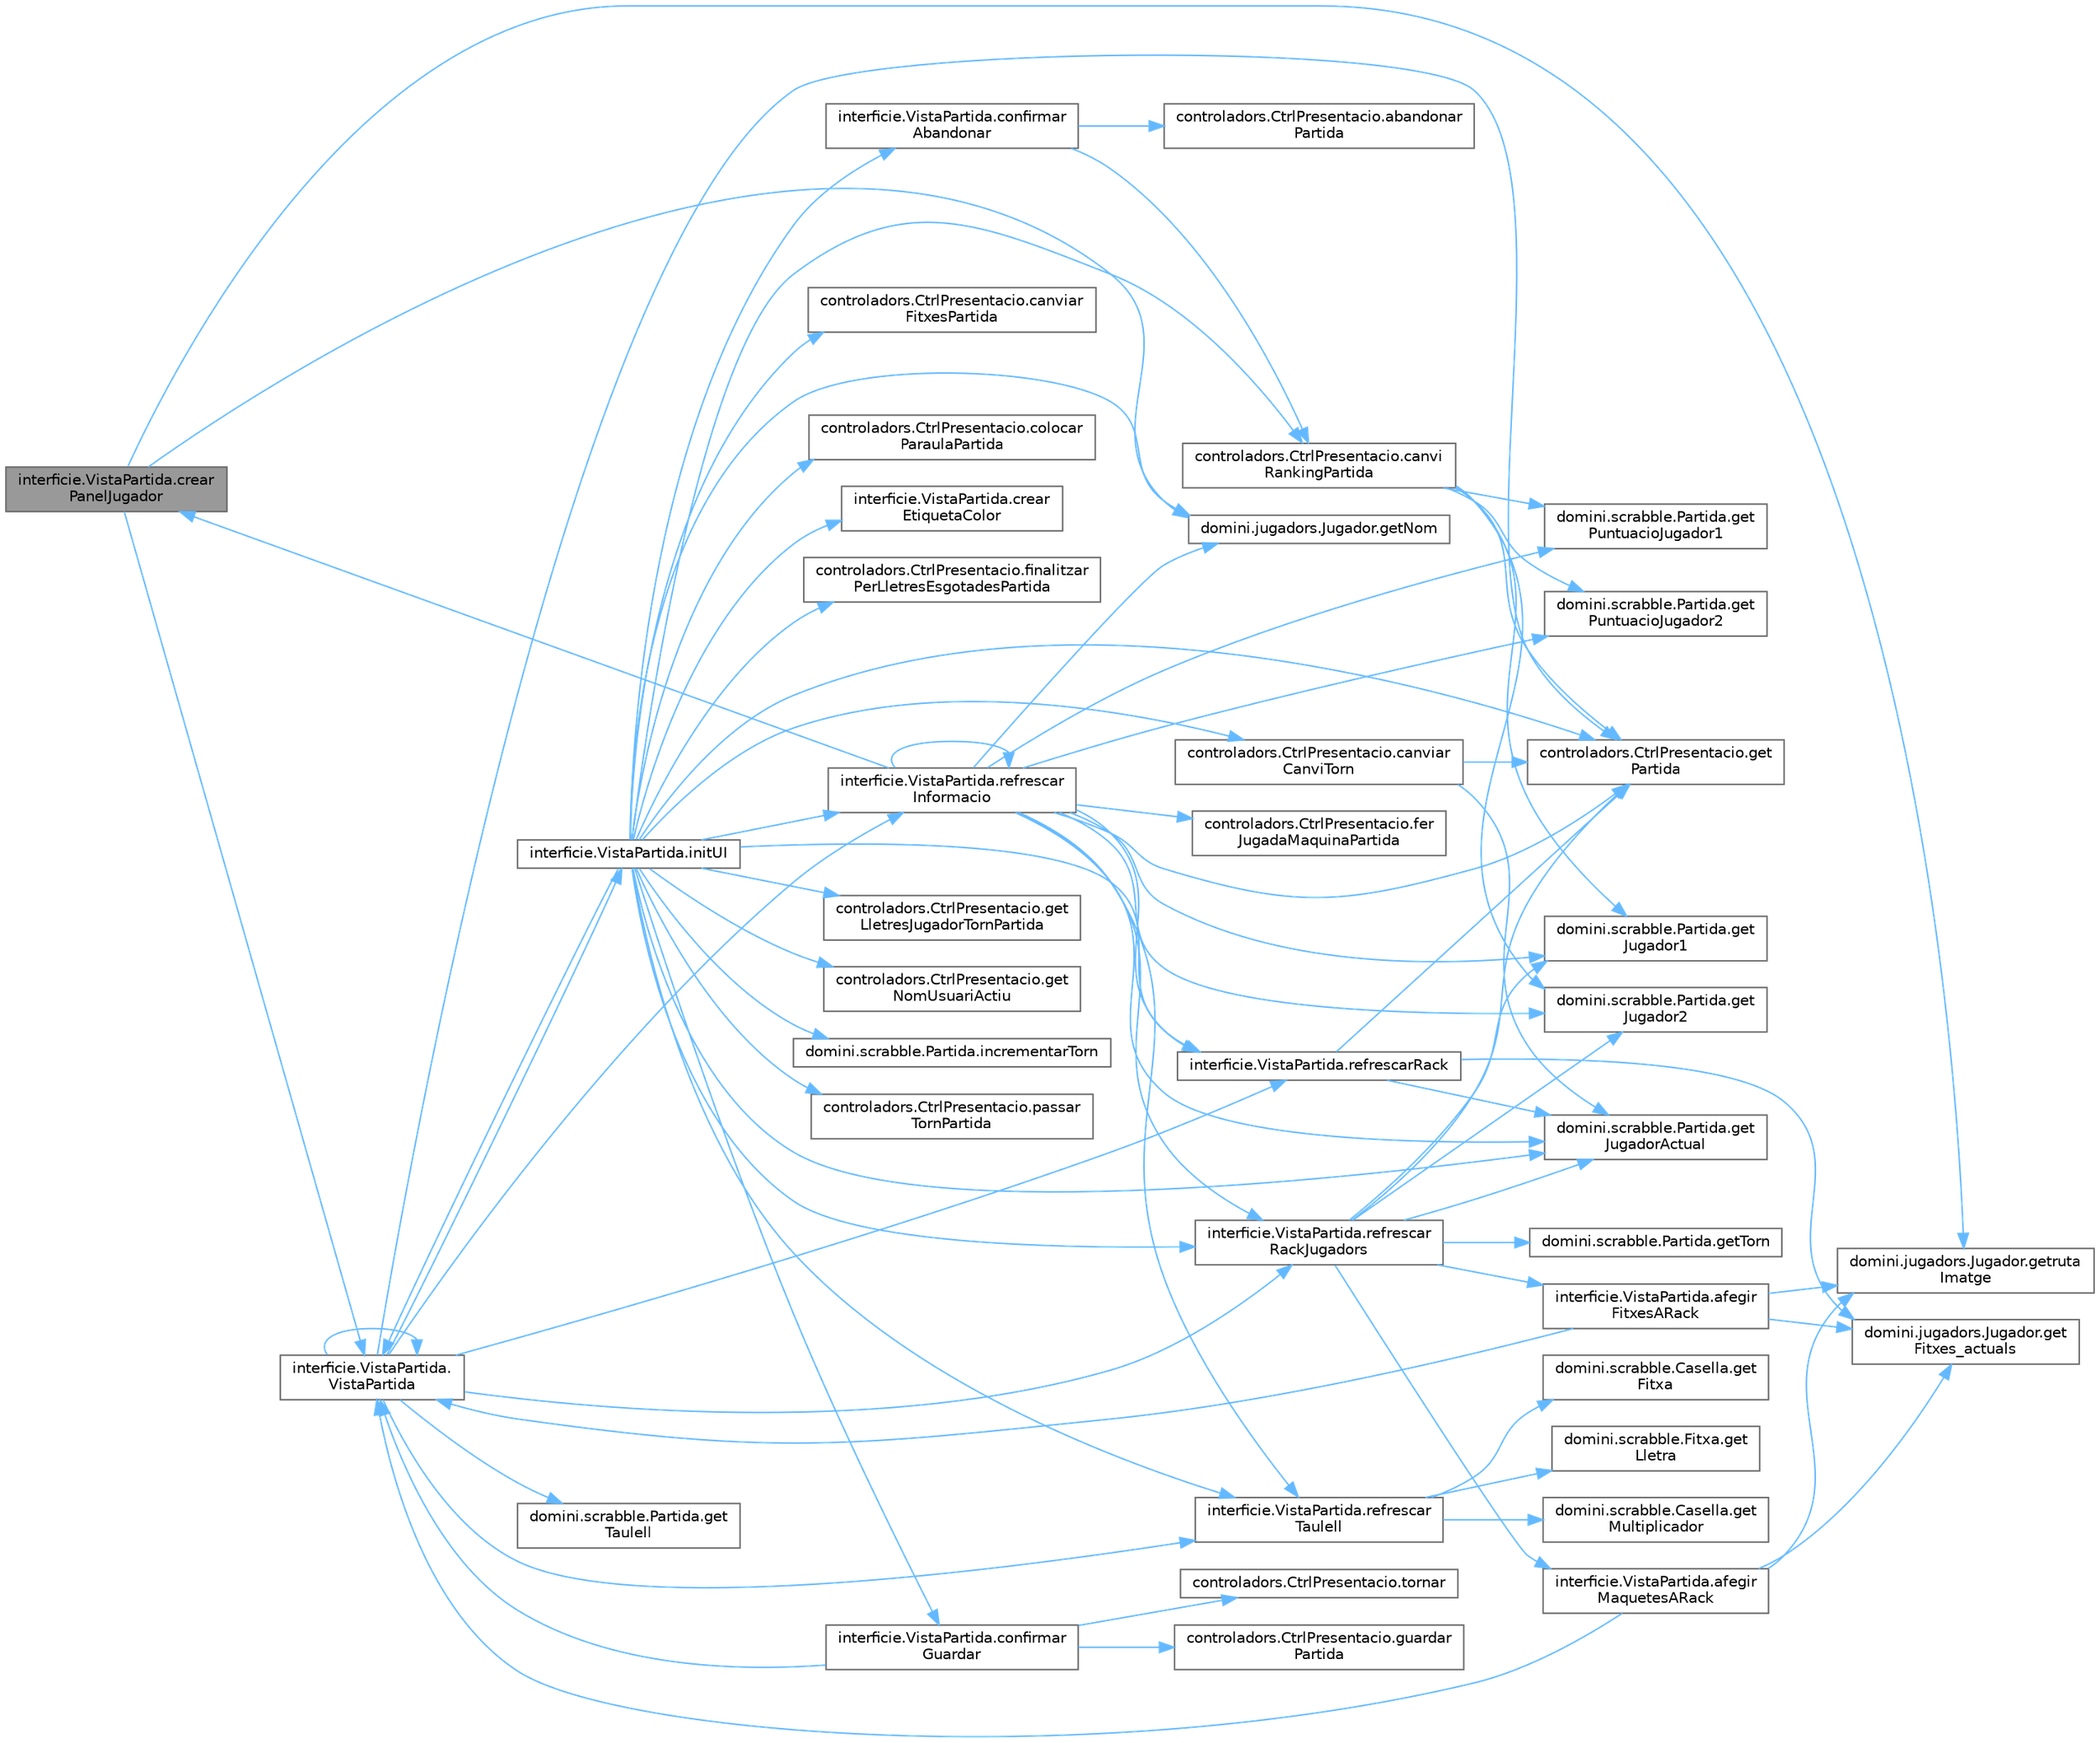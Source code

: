 digraph "interficie.VistaPartida.crearPanelJugador"
{
 // INTERACTIVE_SVG=YES
 // LATEX_PDF_SIZE
  bgcolor="transparent";
  edge [fontname=Helvetica,fontsize=10,labelfontname=Helvetica,labelfontsize=10];
  node [fontname=Helvetica,fontsize=10,shape=box,height=0.2,width=0.4];
  rankdir="LR";
  Node1 [id="Node000001",label="interficie.VistaPartida.crear\lPanelJugador",height=0.2,width=0.4,color="gray40", fillcolor="grey60", style="filled", fontcolor="black",tooltip="Crea un panell amb la informació d'un jugador."];
  Node1 -> Node2 [id="edge1_Node000001_Node000002",color="steelblue1",style="solid",tooltip=" "];
  Node2 [id="Node000002",label="domini.jugadors.Jugador.getNom",height=0.2,width=0.4,color="grey40", fillcolor="white", style="filled",URL="$classdomini_1_1jugadors_1_1_jugador.html#abd263319ed47cf1469e301659e15dd26",tooltip="Retorna el nom del jugador."];
  Node1 -> Node3 [id="edge2_Node000001_Node000003",color="steelblue1",style="solid",tooltip=" "];
  Node3 [id="Node000003",label="domini.jugadors.Jugador.getruta\lImatge",height=0.2,width=0.4,color="grey40", fillcolor="white", style="filled",URL="$classdomini_1_1jugadors_1_1_jugador.html#ac629842bca37a6a17c8dbd5eb597e2e1",tooltip="Obté a ruta a la imatge de l'avatar."];
  Node1 -> Node4 [id="edge3_Node000001_Node000004",color="steelblue1",style="solid",tooltip=" "];
  Node4 [id="Node000004",label="interficie.VistaPartida.\lVistaPartida",height=0.2,width=0.4,color="grey40", fillcolor="white", style="filled",URL="$classinterficie_1_1_vista_partida.html#abce8626a6a3750affe851e1f8bea2cb3",tooltip="Constructor de la classe VistaPartida."];
  Node4 -> Node5 [id="edge4_Node000004_Node000005",color="steelblue1",style="solid",tooltip=" "];
  Node5 [id="Node000005",label="controladors.CtrlPresentacio.get\lPartida",height=0.2,width=0.4,color="grey40", fillcolor="white", style="filled",URL="$classcontroladors_1_1_ctrl_presentacio.html#af18fe9d82387504c97bd73a19eaa15e8",tooltip="Retorna la instància de la partida actual en curs."];
  Node4 -> Node6 [id="edge5_Node000004_Node000006",color="steelblue1",style="solid",tooltip=" "];
  Node6 [id="Node000006",label="domini.scrabble.Partida.get\lTaulell",height=0.2,width=0.4,color="grey40", fillcolor="white", style="filled",URL="$classdomini_1_1scrabble_1_1_partida.html#a48947dd5ad08b92eccaaedd05c63318f",tooltip="Retorna el tauler de la partida."];
  Node4 -> Node7 [id="edge6_Node000004_Node000007",color="steelblue1",style="solid",tooltip=" "];
  Node7 [id="Node000007",label="interficie.VistaPartida.initUI",height=0.2,width=0.4,color="grey40", fillcolor="white", style="filled",URL="$classinterficie_1_1_vista_partida.html#a7855e7a9cc41e1450c37054781ba6309",tooltip="Inicialitza els components de la interfície gràfica."];
  Node7 -> Node8 [id="edge7_Node000007_Node000008",color="steelblue1",style="solid",tooltip=" "];
  Node8 [id="Node000008",label="controladors.CtrlPresentacio.canviar\lCanviTorn",height=0.2,width=0.4,color="grey40", fillcolor="white", style="filled",URL="$classcontroladors_1_1_ctrl_presentacio.html#a7420312f0b6f73606984a5329267a4ce",tooltip="Canvia a la vista de canvi de torn entre jugadors."];
  Node8 -> Node9 [id="edge8_Node000008_Node000009",color="steelblue1",style="solid",tooltip=" "];
  Node9 [id="Node000009",label="domini.scrabble.Partida.get\lJugadorActual",height=0.2,width=0.4,color="grey40", fillcolor="white", style="filled",URL="$classdomini_1_1scrabble_1_1_partida.html#a97c82dc47217e0515691e5c2ffaa3626",tooltip="Obté el jugador que està jugant el torn."];
  Node8 -> Node5 [id="edge9_Node000008_Node000005",color="steelblue1",style="solid",tooltip=" "];
  Node7 -> Node10 [id="edge10_Node000007_Node000010",color="steelblue1",style="solid",tooltip=" "];
  Node10 [id="Node000010",label="controladors.CtrlPresentacio.canviar\lFitxesPartida",height=0.2,width=0.4,color="grey40", fillcolor="white", style="filled",URL="$classcontroladors_1_1_ctrl_presentacio.html#aec5451c34983ba5353cfc4f0e5e76f41",tooltip="Canvia fitxes del jugador segons les especificacions donades."];
  Node7 -> Node11 [id="edge11_Node000007_Node000011",color="steelblue1",style="solid",tooltip=" "];
  Node11 [id="Node000011",label="controladors.CtrlPresentacio.canvi\lRankingPartida",height=0.2,width=0.4,color="grey40", fillcolor="white", style="filled",URL="$classcontroladors_1_1_ctrl_presentacio.html#af82e544e6fad5efe4bce551be338f5f1",tooltip="Canvia la vista a la pantalla de rànquing final un cop acabada la partida."];
  Node11 -> Node12 [id="edge12_Node000011_Node000012",color="steelblue1",style="solid",tooltip=" "];
  Node12 [id="Node000012",label="domini.scrabble.Partida.get\lJugador1",height=0.2,width=0.4,color="grey40", fillcolor="white", style="filled",URL="$classdomini_1_1scrabble_1_1_partida.html#aa70bb260790c2c58f008a3a5acf4d14c",tooltip="Retorna el jugador 1 de la partida."];
  Node11 -> Node13 [id="edge13_Node000011_Node000013",color="steelblue1",style="solid",tooltip=" "];
  Node13 [id="Node000013",label="domini.scrabble.Partida.get\lJugador2",height=0.2,width=0.4,color="grey40", fillcolor="white", style="filled",URL="$classdomini_1_1scrabble_1_1_partida.html#a0b74d361ee022b4e90911616286443aa",tooltip="Retorna el jugador 2 de la partida."];
  Node11 -> Node5 [id="edge14_Node000011_Node000005",color="steelblue1",style="solid",tooltip=" "];
  Node11 -> Node14 [id="edge15_Node000011_Node000014",color="steelblue1",style="solid",tooltip=" "];
  Node14 [id="Node000014",label="domini.scrabble.Partida.get\lPuntuacioJugador1",height=0.2,width=0.4,color="grey40", fillcolor="white", style="filled",URL="$classdomini_1_1scrabble_1_1_partida.html#a974f15ba9601af217cd16510b3009343",tooltip="Retorna la puntuació del jugador 1."];
  Node11 -> Node15 [id="edge16_Node000011_Node000015",color="steelblue1",style="solid",tooltip=" "];
  Node15 [id="Node000015",label="domini.scrabble.Partida.get\lPuntuacioJugador2",height=0.2,width=0.4,color="grey40", fillcolor="white", style="filled",URL="$classdomini_1_1scrabble_1_1_partida.html#a7e2de1d70128d27e1477c2e4b144569e",tooltip="Retorna la puntuació del jugador 2."];
  Node7 -> Node16 [id="edge17_Node000007_Node000016",color="steelblue1",style="solid",tooltip=" "];
  Node16 [id="Node000016",label="controladors.CtrlPresentacio.colocar\lParaulaPartida",height=0.2,width=0.4,color="grey40", fillcolor="white", style="filled",URL="$classcontroladors_1_1_ctrl_presentacio.html#ac7b078ec2364baa5e710997c87fff745",tooltip="Col·loca una paraula al tauler de la partida actual."];
  Node7 -> Node17 [id="edge18_Node000007_Node000017",color="steelblue1",style="solid",tooltip=" "];
  Node17 [id="Node000017",label="interficie.VistaPartida.confirmar\lAbandonar",height=0.2,width=0.4,color="grey40", fillcolor="white", style="filled",URL="$classinterficie_1_1_vista_partida.html#acc96652063e859fc2d8d0345dfd381d5",tooltip="Confirma l'acció d'abandonar la partida."];
  Node17 -> Node18 [id="edge19_Node000017_Node000018",color="steelblue1",style="solid",tooltip=" "];
  Node18 [id="Node000018",label="controladors.CtrlPresentacio.abandonar\lPartida",height=0.2,width=0.4,color="grey40", fillcolor="white", style="filled",URL="$classcontroladors_1_1_ctrl_presentacio.html#aade10ef9769feff03c1bed6677942541",tooltip="Abandona la partida actual en curs."];
  Node17 -> Node11 [id="edge20_Node000017_Node000011",color="steelblue1",style="solid",tooltip=" "];
  Node7 -> Node19 [id="edge21_Node000007_Node000019",color="steelblue1",style="solid",tooltip=" "];
  Node19 [id="Node000019",label="interficie.VistaPartida.confirmar\lGuardar",height=0.2,width=0.4,color="grey40", fillcolor="white", style="filled",URL="$classinterficie_1_1_vista_partida.html#a8ebc9da2a2b927ba87ed97ad85ae44e8",tooltip="Confirma l'acció de guardar la partida."];
  Node19 -> Node20 [id="edge22_Node000019_Node000020",color="steelblue1",style="solid",tooltip=" "];
  Node20 [id="Node000020",label="controladors.CtrlPresentacio.guardar\lPartida",height=0.2,width=0.4,color="grey40", fillcolor="white", style="filled",URL="$classcontroladors_1_1_ctrl_presentacio.html#a53a9795c89ae4344d12c654c8030ba8b",tooltip="Desa l'estat actual de la partida en curs."];
  Node19 -> Node21 [id="edge23_Node000019_Node000021",color="steelblue1",style="solid",tooltip=" "];
  Node21 [id="Node000021",label="controladors.CtrlPresentacio.tornar",height=0.2,width=0.4,color="grey40", fillcolor="white", style="filled",URL="$classcontroladors_1_1_ctrl_presentacio.html#a66901a833c124fd1acc592cea93f4e6d",tooltip="Torna a la vista anterior a l'actual."];
  Node19 -> Node4 [id="edge24_Node000019_Node000004",color="steelblue1",style="solid",tooltip=" "];
  Node7 -> Node22 [id="edge25_Node000007_Node000022",color="steelblue1",style="solid",tooltip=" "];
  Node22 [id="Node000022",label="interficie.VistaPartida.crear\lEtiquetaColor",height=0.2,width=0.4,color="grey40", fillcolor="white", style="filled",URL="$classinterficie_1_1_vista_partida.html#a86821668768e62ba113cb745f9be5a2e",tooltip="Crea un component visual amb un quadrat de color i un text descriptiu."];
  Node7 -> Node23 [id="edge26_Node000007_Node000023",color="steelblue1",style="solid",tooltip=" "];
  Node23 [id="Node000023",label="controladors.CtrlPresentacio.finalitzar\lPerLletresEsgotadesPartida",height=0.2,width=0.4,color="grey40", fillcolor="white", style="filled",URL="$classcontroladors_1_1_ctrl_presentacio.html#a453494899bc917275955191626dfb90a",tooltip="Finalitza la partida si ja no queden fitxes disponibles per continuar."];
  Node7 -> Node9 [id="edge27_Node000007_Node000009",color="steelblue1",style="solid",tooltip=" "];
  Node7 -> Node24 [id="edge28_Node000007_Node000024",color="steelblue1",style="solid",tooltip=" "];
  Node24 [id="Node000024",label="controladors.CtrlPresentacio.get\lLletresJugadorTornPartida",height=0.2,width=0.4,color="grey40", fillcolor="white", style="filled",URL="$classcontroladors_1_1_ctrl_presentacio.html#af0b0ff5b18ffbaed78f9060af51d1d3f",tooltip="Obté les fitxes del jugador al qual li toca el torn actual."];
  Node7 -> Node2 [id="edge29_Node000007_Node000002",color="steelblue1",style="solid",tooltip=" "];
  Node7 -> Node25 [id="edge30_Node000007_Node000025",color="steelblue1",style="solid",tooltip=" "];
  Node25 [id="Node000025",label="controladors.CtrlPresentacio.get\lNomUsuariActiu",height=0.2,width=0.4,color="grey40", fillcolor="white", style="filled",URL="$classcontroladors_1_1_ctrl_presentacio.html#a7d80b96fb70eecd976aa1b1ba530d7a7",tooltip="Retorna el nom de l'usuari que té la sessió iniciada."];
  Node7 -> Node5 [id="edge31_Node000007_Node000005",color="steelblue1",style="solid",tooltip=" "];
  Node7 -> Node26 [id="edge32_Node000007_Node000026",color="steelblue1",style="solid",tooltip=" "];
  Node26 [id="Node000026",label="domini.scrabble.Partida.incrementarTorn",height=0.2,width=0.4,color="grey40", fillcolor="white", style="filled",URL="$classdomini_1_1scrabble_1_1_partida.html#af65121dd981ef6c3f49cd0f3ea414389",tooltip="Incrementa el torn de la partida actual."];
  Node7 -> Node27 [id="edge33_Node000007_Node000027",color="steelblue1",style="solid",tooltip=" "];
  Node27 [id="Node000027",label="controladors.CtrlPresentacio.passar\lTornPartida",height=0.2,width=0.4,color="grey40", fillcolor="white", style="filled",URL="$classcontroladors_1_1_ctrl_presentacio.html#a024136387b442c83e29401d5ae330bc1",tooltip="Passa el torn a l'altre jugador de la partida actual."];
  Node7 -> Node28 [id="edge34_Node000007_Node000028",color="steelblue1",style="solid",tooltip=" "];
  Node28 [id="Node000028",label="interficie.VistaPartida.refrescar\lInformacio",height=0.2,width=0.4,color="grey40", fillcolor="white", style="filled",URL="$classinterficie_1_1_vista_partida.html#a485041b781e81c64fb5414207ff21d2a",tooltip="Actualitza la informació de la partida."];
  Node28 -> Node1 [id="edge35_Node000028_Node000001",color="steelblue1",style="solid",tooltip=" "];
  Node28 -> Node29 [id="edge36_Node000028_Node000029",color="steelblue1",style="solid",tooltip=" "];
  Node29 [id="Node000029",label="controladors.CtrlPresentacio.fer\lJugadaMaquinaPartida",height=0.2,width=0.4,color="grey40", fillcolor="white", style="filled",URL="$classcontroladors_1_1_ctrl_presentacio.html#a1e1e1ff2beafa96af246e598af15d948",tooltip="Executa una jugada automàtica per part de la màquina."];
  Node28 -> Node12 [id="edge37_Node000028_Node000012",color="steelblue1",style="solid",tooltip=" "];
  Node28 -> Node13 [id="edge38_Node000028_Node000013",color="steelblue1",style="solid",tooltip=" "];
  Node28 -> Node9 [id="edge39_Node000028_Node000009",color="steelblue1",style="solid",tooltip=" "];
  Node28 -> Node2 [id="edge40_Node000028_Node000002",color="steelblue1",style="solid",tooltip=" "];
  Node28 -> Node5 [id="edge41_Node000028_Node000005",color="steelblue1",style="solid",tooltip=" "];
  Node28 -> Node14 [id="edge42_Node000028_Node000014",color="steelblue1",style="solid",tooltip=" "];
  Node28 -> Node15 [id="edge43_Node000028_Node000015",color="steelblue1",style="solid",tooltip=" "];
  Node28 -> Node28 [id="edge44_Node000028_Node000028",color="steelblue1",style="solid",tooltip=" "];
  Node28 -> Node30 [id="edge45_Node000028_Node000030",color="steelblue1",style="solid",tooltip=" "];
  Node30 [id="Node000030",label="interficie.VistaPartida.refrescarRack",height=0.2,width=0.4,color="grey40", fillcolor="white", style="filled",URL="$classinterficie_1_1_vista_partida.html#a338cec676072419cb1cdf74a8c57ece5",tooltip="Actualitza la visualització del rack del jugador actual."];
  Node30 -> Node31 [id="edge46_Node000030_Node000031",color="steelblue1",style="solid",tooltip=" "];
  Node31 [id="Node000031",label="domini.jugadors.Jugador.get\lFitxes_actuals",height=0.2,width=0.4,color="grey40", fillcolor="white", style="filled",URL="$classdomini_1_1jugadors_1_1_jugador.html#acf9520ec234c3f2cc52e1b79b85a008e",tooltip="Retorna la llista amb les fitxes actuals del jugador."];
  Node30 -> Node9 [id="edge47_Node000030_Node000009",color="steelblue1",style="solid",tooltip=" "];
  Node30 -> Node5 [id="edge48_Node000030_Node000005",color="steelblue1",style="solid",tooltip=" "];
  Node28 -> Node32 [id="edge49_Node000028_Node000032",color="steelblue1",style="solid",tooltip=" "];
  Node32 [id="Node000032",label="interficie.VistaPartida.refrescar\lRackJugadors",height=0.2,width=0.4,color="grey40", fillcolor="white", style="filled",URL="$classinterficie_1_1_vista_partida.html#a0698d192124492ebfd8a3b029a6fa23c",tooltip="Actualitza els racks dels jugadors."];
  Node32 -> Node33 [id="edge50_Node000032_Node000033",color="steelblue1",style="solid",tooltip=" "];
  Node33 [id="Node000033",label="interficie.VistaPartida.afegir\lFitxesARack",height=0.2,width=0.4,color="grey40", fillcolor="white", style="filled",URL="$classinterficie_1_1_vista_partida.html#a6bd7550fc714ba5195c8b55ffe3d973c",tooltip="Afegeix les fitxes d'un jugador al seu rack."];
  Node33 -> Node31 [id="edge51_Node000033_Node000031",color="steelblue1",style="solid",tooltip=" "];
  Node33 -> Node3 [id="edge52_Node000033_Node000003",color="steelblue1",style="solid",tooltip=" "];
  Node33 -> Node4 [id="edge53_Node000033_Node000004",color="steelblue1",style="solid",tooltip=" "];
  Node32 -> Node34 [id="edge54_Node000032_Node000034",color="steelblue1",style="solid",tooltip=" "];
  Node34 [id="Node000034",label="interficie.VistaPartida.afegir\lMaquetesARack",height=0.2,width=0.4,color="grey40", fillcolor="white", style="filled",URL="$classinterficie_1_1_vista_partida.html#ae6809bc2e7efc03077c111367571f788",tooltip="Afegeix maquetes al rack de l'oponent."];
  Node34 -> Node31 [id="edge55_Node000034_Node000031",color="steelblue1",style="solid",tooltip=" "];
  Node34 -> Node3 [id="edge56_Node000034_Node000003",color="steelblue1",style="solid",tooltip=" "];
  Node34 -> Node4 [id="edge57_Node000034_Node000004",color="steelblue1",style="solid",tooltip=" "];
  Node32 -> Node12 [id="edge58_Node000032_Node000012",color="steelblue1",style="solid",tooltip=" "];
  Node32 -> Node13 [id="edge59_Node000032_Node000013",color="steelblue1",style="solid",tooltip=" "];
  Node32 -> Node9 [id="edge60_Node000032_Node000009",color="steelblue1",style="solid",tooltip=" "];
  Node32 -> Node5 [id="edge61_Node000032_Node000005",color="steelblue1",style="solid",tooltip=" "];
  Node32 -> Node35 [id="edge62_Node000032_Node000035",color="steelblue1",style="solid",tooltip=" "];
  Node35 [id="Node000035",label="domini.scrabble.Partida.getTorn",height=0.2,width=0.4,color="grey40", fillcolor="white", style="filled",URL="$classdomini_1_1scrabble_1_1_partida.html#a9850396db47f91e048b0bd1c044f3301",tooltip="Retorna el torn de la partida."];
  Node28 -> Node36 [id="edge63_Node000028_Node000036",color="steelblue1",style="solid",tooltip=" "];
  Node36 [id="Node000036",label="interficie.VistaPartida.refrescar\lTaulell",height=0.2,width=0.4,color="grey40", fillcolor="white", style="filled",URL="$classinterficie_1_1_vista_partida.html#a9f0d9c59b7bc013b948846f280acba77",tooltip="Actualitza la visualització del taulell de joc."];
  Node36 -> Node37 [id="edge64_Node000036_Node000037",color="steelblue1",style="solid",tooltip=" "];
  Node37 [id="Node000037",label="domini.scrabble.Casella.get\lFitxa",height=0.2,width=0.4,color="grey40", fillcolor="white", style="filled",URL="$classdomini_1_1scrabble_1_1_casella.html#ad6fa4e60f906cde260a175354e4fda22",tooltip="Retorna la fitxa de la casella."];
  Node36 -> Node38 [id="edge65_Node000036_Node000038",color="steelblue1",style="solid",tooltip=" "];
  Node38 [id="Node000038",label="domini.scrabble.Fitxa.get\lLletra",height=0.2,width=0.4,color="grey40", fillcolor="white", style="filled",URL="$classdomini_1_1scrabble_1_1_fitxa.html#a3ee9b39d600851a00c4ce541339ba90e",tooltip="Retorna la lletra associada a la fitxa."];
  Node36 -> Node39 [id="edge66_Node000036_Node000039",color="steelblue1",style="solid",tooltip=" "];
  Node39 [id="Node000039",label="domini.scrabble.Casella.get\lMultiplicador",height=0.2,width=0.4,color="grey40", fillcolor="white", style="filled",URL="$classdomini_1_1scrabble_1_1_casella.html#a2ce7db6c414e455606dfbd8ee8056a3b",tooltip="Retorna el multiplicador de la casella."];
  Node7 -> Node30 [id="edge67_Node000007_Node000030",color="steelblue1",style="solid",tooltip=" "];
  Node7 -> Node32 [id="edge68_Node000007_Node000032",color="steelblue1",style="solid",tooltip=" "];
  Node7 -> Node36 [id="edge69_Node000007_Node000036",color="steelblue1",style="solid",tooltip=" "];
  Node7 -> Node4 [id="edge70_Node000007_Node000004",color="steelblue1",style="solid",tooltip=" "];
  Node4 -> Node28 [id="edge71_Node000004_Node000028",color="steelblue1",style="solid",tooltip=" "];
  Node4 -> Node30 [id="edge72_Node000004_Node000030",color="steelblue1",style="solid",tooltip=" "];
  Node4 -> Node32 [id="edge73_Node000004_Node000032",color="steelblue1",style="solid",tooltip=" "];
  Node4 -> Node36 [id="edge74_Node000004_Node000036",color="steelblue1",style="solid",tooltip=" "];
  Node4 -> Node4 [id="edge75_Node000004_Node000004",color="steelblue1",style="solid",tooltip=" "];
}
